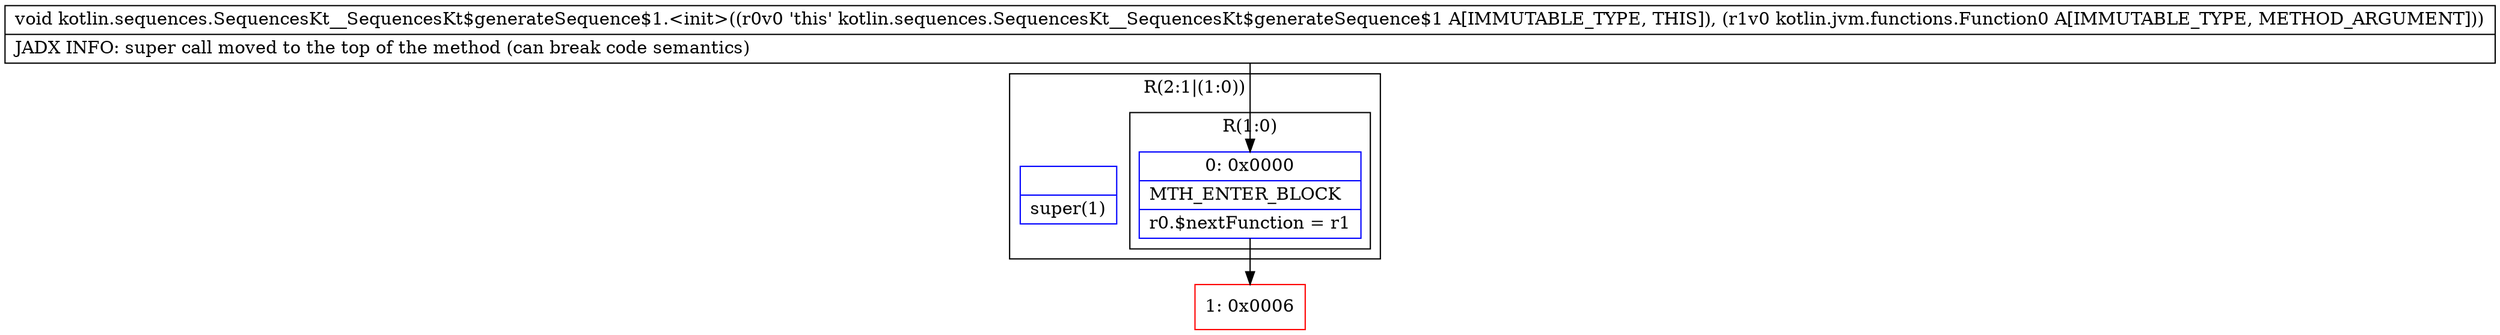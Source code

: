 digraph "CFG forkotlin.sequences.SequencesKt__SequencesKt$generateSequence$1.\<init\>(Lkotlin\/jvm\/functions\/Function0;)V" {
subgraph cluster_Region_221856342 {
label = "R(2:1|(1:0))";
node [shape=record,color=blue];
Node_InsnContainer_486689759 [shape=record,label="{|super(1)\l}"];
subgraph cluster_Region_602320956 {
label = "R(1:0)";
node [shape=record,color=blue];
Node_0 [shape=record,label="{0\:\ 0x0000|MTH_ENTER_BLOCK\l|r0.$nextFunction = r1\l}"];
}
}
Node_1 [shape=record,color=red,label="{1\:\ 0x0006}"];
MethodNode[shape=record,label="{void kotlin.sequences.SequencesKt__SequencesKt$generateSequence$1.\<init\>((r0v0 'this' kotlin.sequences.SequencesKt__SequencesKt$generateSequence$1 A[IMMUTABLE_TYPE, THIS]), (r1v0 kotlin.jvm.functions.Function0 A[IMMUTABLE_TYPE, METHOD_ARGUMENT]))  | JADX INFO: super call moved to the top of the method (can break code semantics)\l}"];
MethodNode -> Node_0;
Node_0 -> Node_1;
}

